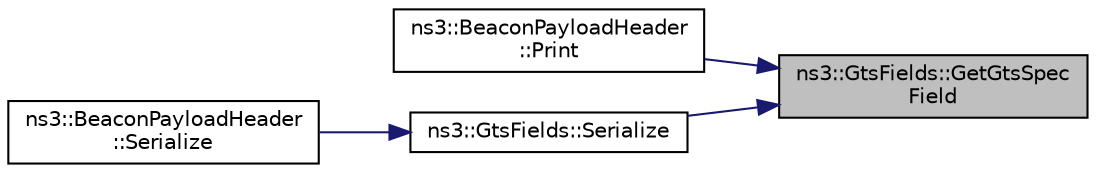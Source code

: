 digraph "ns3::GtsFields::GetGtsSpecField"
{
 // LATEX_PDF_SIZE
  edge [fontname="Helvetica",fontsize="10",labelfontname="Helvetica",labelfontsize="10"];
  node [fontname="Helvetica",fontsize="10",shape=record];
  rankdir="RL";
  Node1 [label="ns3::GtsFields::GetGtsSpec\lField",height=0.2,width=0.4,color="black", fillcolor="grey75", style="filled", fontcolor="black",tooltip="Get the GTS Specification Field from the GTS Fields."];
  Node1 -> Node2 [dir="back",color="midnightblue",fontsize="10",style="solid",fontname="Helvetica"];
  Node2 [label="ns3::BeaconPayloadHeader\l::Print",height=0.2,width=0.4,color="black", fillcolor="white", style="filled",URL="$classns3_1_1_beacon_payload_header.html#a8d5e95599efcd374e3b71b90a266b176",tooltip=" "];
  Node1 -> Node3 [dir="back",color="midnightblue",fontsize="10",style="solid",fontname="Helvetica"];
  Node3 [label="ns3::GtsFields::Serialize",height=0.2,width=0.4,color="black", fillcolor="white", style="filled",URL="$classns3_1_1_gts_fields.html#abfeec63618b52a450cde7fe6792a11fd",tooltip="Serialize the entire GTS fields."];
  Node3 -> Node4 [dir="back",color="midnightblue",fontsize="10",style="solid",fontname="Helvetica"];
  Node4 [label="ns3::BeaconPayloadHeader\l::Serialize",height=0.2,width=0.4,color="black", fillcolor="white", style="filled",URL="$classns3_1_1_beacon_payload_header.html#a10b167d8fe9854a25581f0f56239c040",tooltip=" "];
}

